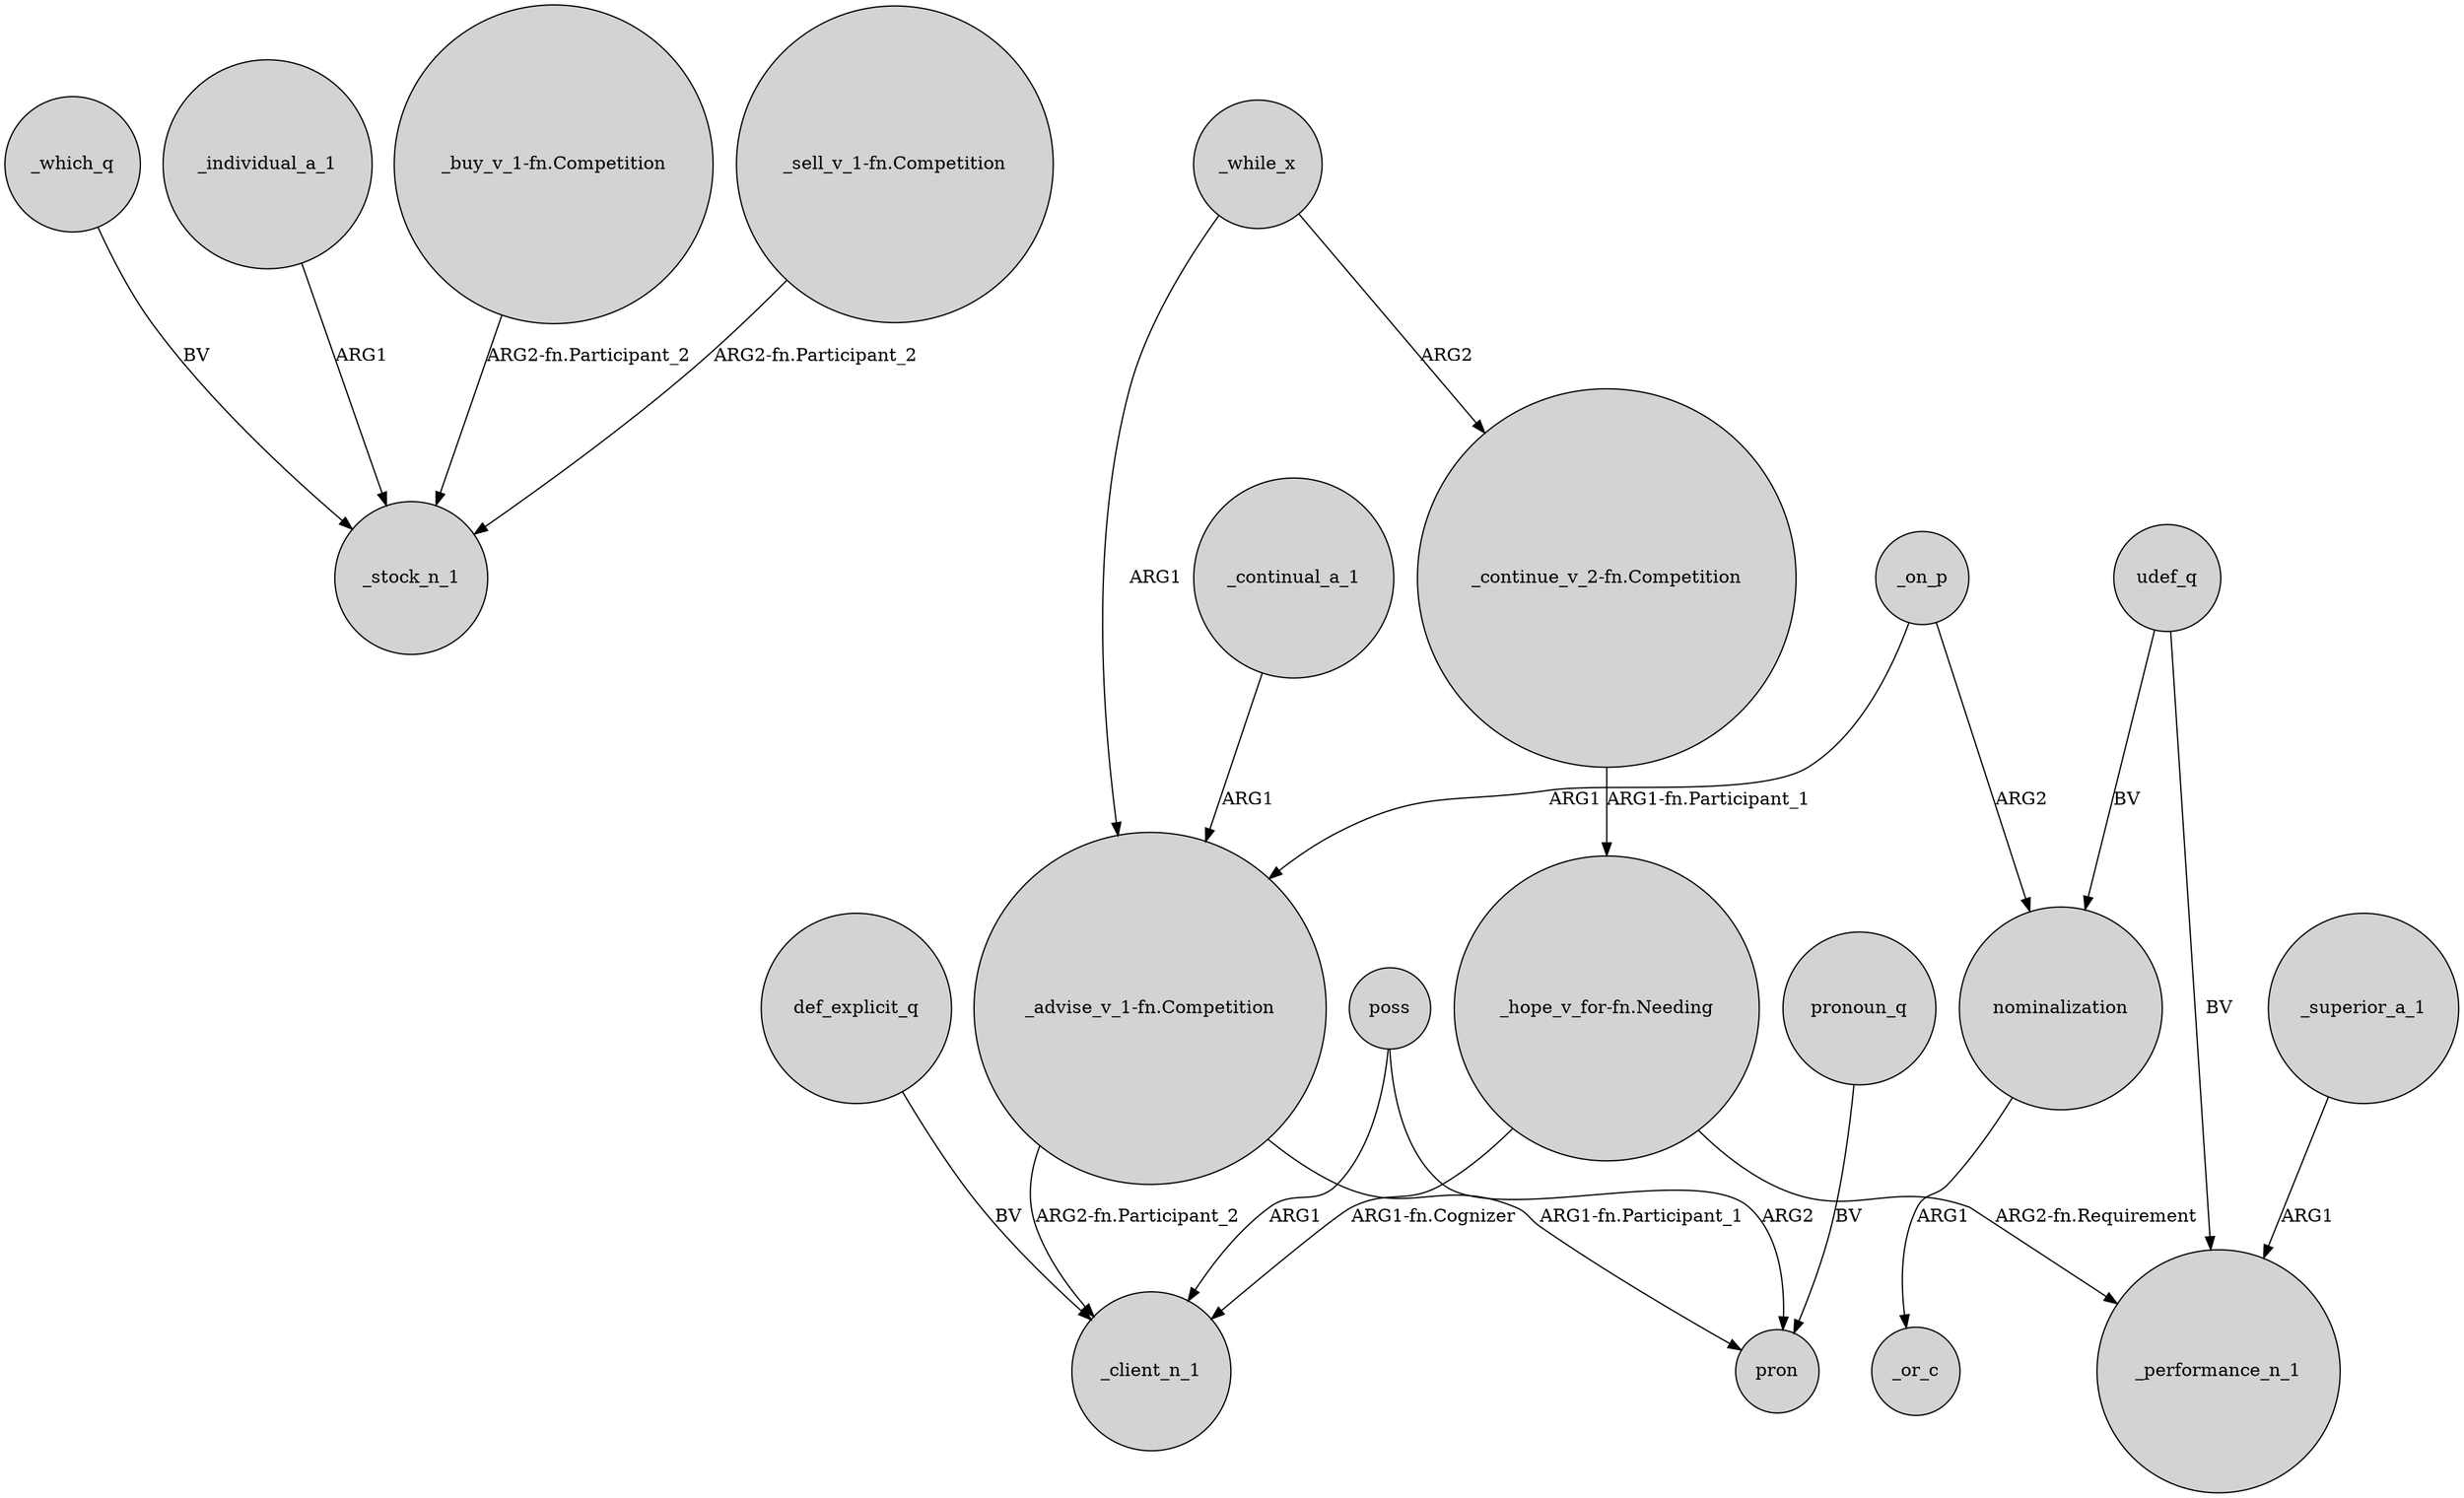 digraph {
	node [shape=circle style=filled]
	_which_q -> _stock_n_1 [label=BV]
	_while_x -> "_continue_v_2-fn.Competition" [label=ARG2]
	poss -> _client_n_1 [label=ARG1]
	_on_p -> nominalization [label=ARG2]
	udef_q -> _performance_n_1 [label=BV]
	udef_q -> nominalization [label=BV]
	"_continue_v_2-fn.Competition" -> "_hope_v_for-fn.Needing" [label="ARG1-fn.Participant_1"]
	"_hope_v_for-fn.Needing" -> _performance_n_1 [label="ARG2-fn.Requirement"]
	"_hope_v_for-fn.Needing" -> _client_n_1 [label="ARG1-fn.Cognizer"]
	pronoun_q -> pron [label=BV]
	poss -> pron [label=ARG2]
	_while_x -> "_advise_v_1-fn.Competition" [label=ARG1]
	"_advise_v_1-fn.Competition" -> pron [label="ARG1-fn.Participant_1"]
	_superior_a_1 -> _performance_n_1 [label=ARG1]
	_individual_a_1 -> _stock_n_1 [label=ARG1]
	"_buy_v_1-fn.Competition" -> _stock_n_1 [label="ARG2-fn.Participant_2"]
	"_advise_v_1-fn.Competition" -> _client_n_1 [label="ARG2-fn.Participant_2"]
	_on_p -> "_advise_v_1-fn.Competition" [label=ARG1]
	nominalization -> _or_c [label=ARG1]
	def_explicit_q -> _client_n_1 [label=BV]
	"_sell_v_1-fn.Competition" -> _stock_n_1 [label="ARG2-fn.Participant_2"]
	_continual_a_1 -> "_advise_v_1-fn.Competition" [label=ARG1]
}
